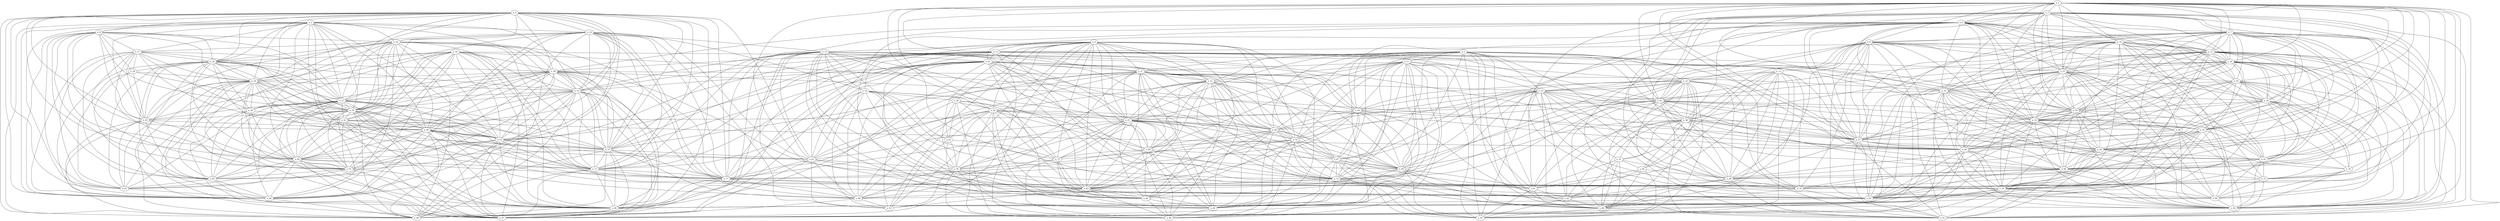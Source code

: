 graph grafoGeografico_100_30  {
n_0;
n_1;
n_2;
n_3;
n_4;
n_5;
n_6;
n_7;
n_8;
n_9;
n_10;
n_11;
n_12;
n_13;
n_14;
n_15;
n_16;
n_17;
n_18;
n_19;
n_20;
n_21;
n_22;
n_23;
n_24;
n_25;
n_26;
n_27;
n_28;
n_29;
n_30;
n_31;
n_32;
n_33;
n_34;
n_35;
n_36;
n_37;
n_38;
n_39;
n_40;
n_41;
n_42;
n_43;
n_44;
n_45;
n_46;
n_47;
n_48;
n_49;
n_50;
n_51;
n_52;
n_53;
n_54;
n_55;
n_56;
n_57;
n_58;
n_59;
n_60;
n_61;
n_62;
n_63;
n_64;
n_65;
n_66;
n_67;
n_68;
n_69;
n_70;
n_71;
n_72;
n_73;
n_74;
n_75;
n_76;
n_77;
n_78;
n_79;
n_80;
n_81;
n_82;
n_83;
n_84;
n_85;
n_86;
n_87;
n_88;
n_89;
n_90;
n_91;
n_92;
n_93;
n_94;
n_95;
n_96;
n_97;
n_98;
n_99;
n_0 -- n_2;
n_0 -- n_8;
n_0 -- n_14;
n_0 -- n_16;
n_0 -- n_20;
n_0 -- n_26;
n_0 -- n_29;
n_0 -- n_32;
n_0 -- n_37;
n_0 -- n_39;
n_0 -- n_45;
n_0 -- n_49;
n_0 -- n_53;
n_0 -- n_55;
n_0 -- n_61;
n_0 -- n_64;
n_0 -- n_71;
n_0 -- n_77;
n_0 -- n_87;
n_0 -- n_94;
n_0 -- n_96;
n_0 -- n_99;
n_1 -- n_5;
n_1 -- n_6;
n_1 -- n_7;
n_1 -- n_9;
n_1 -- n_10;
n_1 -- n_12;
n_1 -- n_21;
n_1 -- n_24;
n_1 -- n_25;
n_1 -- n_34;
n_1 -- n_35;
n_1 -- n_36;
n_1 -- n_43;
n_1 -- n_50;
n_1 -- n_52;
n_1 -- n_54;
n_1 -- n_57;
n_1 -- n_58;
n_1 -- n_62;
n_1 -- n_65;
n_1 -- n_66;
n_1 -- n_78;
n_1 -- n_79;
n_1 -- n_82;
n_1 -- n_91;
n_1 -- n_92;
n_2 -- n_8;
n_2 -- n_14;
n_2 -- n_16;
n_2 -- n_17;
n_2 -- n_20;
n_2 -- n_29;
n_2 -- n_32;
n_2 -- n_37;
n_2 -- n_39;
n_2 -- n_45;
n_2 -- n_49;
n_2 -- n_53;
n_2 -- n_55;
n_2 -- n_61;
n_2 -- n_64;
n_2 -- n_71;
n_2 -- n_87;
n_2 -- n_94;
n_2 -- n_99;
n_3 -- n_11;
n_3 -- n_23;
n_3 -- n_27;
n_3 -- n_31;
n_3 -- n_33;
n_3 -- n_43;
n_3 -- n_44;
n_3 -- n_46;
n_3 -- n_47;
n_3 -- n_48;
n_3 -- n_56;
n_3 -- n_57;
n_3 -- n_67;
n_3 -- n_68;
n_3 -- n_69;
n_3 -- n_72;
n_3 -- n_81;
n_3 -- n_84;
n_3 -- n_86;
n_3 -- n_90;
n_3 -- n_95;
n_4 -- n_15;
n_4 -- n_18;
n_4 -- n_22;
n_4 -- n_27;
n_4 -- n_30;
n_4 -- n_31;
n_4 -- n_42;
n_4 -- n_47;
n_4 -- n_48;
n_4 -- n_56;
n_4 -- n_60;
n_4 -- n_61;
n_4 -- n_63;
n_4 -- n_73;
n_4 -- n_76;
n_4 -- n_83;
n_4 -- n_88;
n_4 -- n_89;
n_4 -- n_90;
n_4 -- n_93;
n_4 -- n_98;
n_5 -- n_6;
n_5 -- n_7;
n_5 -- n_9;
n_5 -- n_10;
n_5 -- n_21;
n_5 -- n_24;
n_5 -- n_25;
n_5 -- n_43;
n_5 -- n_46;
n_5 -- n_50;
n_5 -- n_52;
n_5 -- n_54;
n_5 -- n_57;
n_5 -- n_58;
n_5 -- n_62;
n_5 -- n_66;
n_5 -- n_68;
n_5 -- n_79;
n_5 -- n_82;
n_5 -- n_91;
n_5 -- n_92;
n_6 -- n_7;
n_6 -- n_10;
n_6 -- n_12;
n_6 -- n_21;
n_6 -- n_24;
n_6 -- n_25;
n_6 -- n_26;
n_6 -- n_34;
n_6 -- n_35;
n_6 -- n_36;
n_6 -- n_38;
n_6 -- n_50;
n_6 -- n_52;
n_6 -- n_57;
n_6 -- n_62;
n_6 -- n_65;
n_6 -- n_78;
n_6 -- n_80;
n_6 -- n_82;
n_6 -- n_92;
n_6 -- n_96;
n_6 -- n_97;
n_7 -- n_9;
n_7 -- n_10;
n_7 -- n_21;
n_7 -- n_24;
n_7 -- n_25;
n_7 -- n_34;
n_7 -- n_35;
n_7 -- n_36;
n_7 -- n_50;
n_7 -- n_52;
n_7 -- n_54;
n_7 -- n_57;
n_7 -- n_58;
n_7 -- n_62;
n_7 -- n_65;
n_7 -- n_66;
n_7 -- n_74;
n_7 -- n_75;
n_7 -- n_78;
n_7 -- n_82;
n_7 -- n_92;
n_8 -- n_16;
n_8 -- n_17;
n_8 -- n_20;
n_8 -- n_28;
n_8 -- n_29;
n_8 -- n_37;
n_8 -- n_39;
n_8 -- n_45;
n_8 -- n_49;
n_8 -- n_64;
n_8 -- n_70;
n_8 -- n_85;
n_8 -- n_87;
n_8 -- n_94;
n_9 -- n_13;
n_9 -- n_21;
n_9 -- n_23;
n_9 -- n_24;
n_9 -- n_33;
n_9 -- n_43;
n_9 -- n_46;
n_9 -- n_52;
n_9 -- n_54;
n_9 -- n_57;
n_9 -- n_58;
n_9 -- n_66;
n_9 -- n_68;
n_9 -- n_79;
n_9 -- n_82;
n_9 -- n_86;
n_9 -- n_91;
n_10 -- n_12;
n_10 -- n_21;
n_10 -- n_24;
n_10 -- n_25;
n_10 -- n_34;
n_10 -- n_35;
n_10 -- n_36;
n_10 -- n_38;
n_10 -- n_50;
n_10 -- n_52;
n_10 -- n_57;
n_10 -- n_62;
n_10 -- n_65;
n_10 -- n_74;
n_10 -- n_75;
n_10 -- n_78;
n_10 -- n_80;
n_10 -- n_82;
n_10 -- n_92;
n_11 -- n_23;
n_11 -- n_27;
n_11 -- n_31;
n_11 -- n_33;
n_11 -- n_44;
n_11 -- n_47;
n_11 -- n_48;
n_11 -- n_56;
n_11 -- n_60;
n_11 -- n_67;
n_11 -- n_69;
n_11 -- n_72;
n_11 -- n_81;
n_11 -- n_83;
n_11 -- n_89;
n_11 -- n_90;
n_11 -- n_95;
n_11 -- n_98;
n_12 -- n_22;
n_12 -- n_25;
n_12 -- n_26;
n_12 -- n_32;
n_12 -- n_35;
n_12 -- n_43;
n_12 -- n_50;
n_12 -- n_52;
n_12 -- n_53;
n_12 -- n_55;
n_12 -- n_57;
n_12 -- n_65;
n_12 -- n_71;
n_12 -- n_77;
n_12 -- n_78;
n_12 -- n_82;
n_12 -- n_96;
n_12 -- n_97;
n_13 -- n_23;
n_13 -- n_33;
n_13 -- n_46;
n_13 -- n_51;
n_13 -- n_59;
n_13 -- n_68;
n_13 -- n_79;
n_13 -- n_81;
n_13 -- n_84;
n_13 -- n_86;
n_13 -- n_91;
n_13 -- n_95;
n_14 -- n_15;
n_14 -- n_16;
n_14 -- n_18;
n_14 -- n_29;
n_14 -- n_32;
n_14 -- n_39;
n_14 -- n_45;
n_14 -- n_49;
n_14 -- n_53;
n_14 -- n_55;
n_14 -- n_61;
n_14 -- n_71;
n_14 -- n_77;
n_14 -- n_88;
n_14 -- n_93;
n_14 -- n_94;
n_14 -- n_99;
n_15 -- n_18;
n_15 -- n_22;
n_15 -- n_27;
n_15 -- n_31;
n_15 -- n_32;
n_15 -- n_42;
n_15 -- n_44;
n_15 -- n_47;
n_15 -- n_48;
n_15 -- n_55;
n_15 -- n_60;
n_15 -- n_61;
n_15 -- n_69;
n_15 -- n_71;
n_15 -- n_72;
n_15 -- n_76;
n_15 -- n_77;
n_15 -- n_83;
n_15 -- n_88;
n_15 -- n_89;
n_15 -- n_90;
n_15 -- n_99;
n_16 -- n_17;
n_16 -- n_20;
n_16 -- n_26;
n_16 -- n_29;
n_16 -- n_32;
n_16 -- n_37;
n_16 -- n_39;
n_16 -- n_45;
n_16 -- n_49;
n_16 -- n_53;
n_16 -- n_55;
n_16 -- n_64;
n_16 -- n_71;
n_16 -- n_77;
n_16 -- n_87;
n_16 -- n_94;
n_16 -- n_96;
n_16 -- n_99;
n_17 -- n_20;
n_17 -- n_28;
n_17 -- n_29;
n_17 -- n_37;
n_17 -- n_39;
n_17 -- n_40;
n_17 -- n_41;
n_17 -- n_45;
n_17 -- n_64;
n_17 -- n_70;
n_17 -- n_85;
n_17 -- n_87;
n_17 -- n_94;
n_18 -- n_30;
n_18 -- n_42;
n_18 -- n_47;
n_18 -- n_61;
n_18 -- n_63;
n_18 -- n_73;
n_18 -- n_76;
n_18 -- n_83;
n_18 -- n_88;
n_18 -- n_93;
n_18 -- n_99;
n_19 -- n_20;
n_19 -- n_26;
n_19 -- n_29;
n_19 -- n_32;
n_19 -- n_35;
n_19 -- n_37;
n_19 -- n_39;
n_19 -- n_40;
n_19 -- n_41;
n_19 -- n_53;
n_19 -- n_64;
n_19 -- n_65;
n_19 -- n_70;
n_19 -- n_78;
n_19 -- n_85;
n_19 -- n_96;
n_19 -- n_97;
n_20 -- n_26;
n_20 -- n_28;
n_20 -- n_29;
n_20 -- n_32;
n_20 -- n_37;
n_20 -- n_39;
n_20 -- n_40;
n_20 -- n_41;
n_20 -- n_45;
n_20 -- n_49;
n_20 -- n_53;
n_20 -- n_64;
n_20 -- n_70;
n_20 -- n_85;
n_20 -- n_87;
n_20 -- n_94;
n_20 -- n_97;
n_21 -- n_24;
n_21 -- n_25;
n_21 -- n_34;
n_21 -- n_35;
n_21 -- n_36;
n_21 -- n_43;
n_21 -- n_50;
n_21 -- n_52;
n_21 -- n_54;
n_21 -- n_57;
n_21 -- n_58;
n_21 -- n_62;
n_21 -- n_65;
n_21 -- n_66;
n_21 -- n_78;
n_21 -- n_79;
n_21 -- n_82;
n_21 -- n_91;
n_21 -- n_92;
n_22 -- n_27;
n_22 -- n_31;
n_22 -- n_32;
n_22 -- n_44;
n_22 -- n_47;
n_22 -- n_48;
n_22 -- n_53;
n_22 -- n_55;
n_22 -- n_61;
n_22 -- n_69;
n_22 -- n_71;
n_22 -- n_72;
n_22 -- n_77;
n_22 -- n_82;
n_22 -- n_83;
n_22 -- n_88;
n_22 -- n_96;
n_23 -- n_33;
n_23 -- n_43;
n_23 -- n_44;
n_23 -- n_46;
n_23 -- n_51;
n_23 -- n_59;
n_23 -- n_67;
n_23 -- n_68;
n_23 -- n_69;
n_23 -- n_72;
n_23 -- n_79;
n_23 -- n_81;
n_23 -- n_84;
n_23 -- n_86;
n_23 -- n_91;
n_23 -- n_95;
n_24 -- n_25;
n_24 -- n_36;
n_24 -- n_43;
n_24 -- n_46;
n_24 -- n_50;
n_24 -- n_52;
n_24 -- n_54;
n_24 -- n_57;
n_24 -- n_58;
n_24 -- n_62;
n_24 -- n_66;
n_24 -- n_68;
n_24 -- n_79;
n_24 -- n_82;
n_24 -- n_91;
n_24 -- n_92;
n_25 -- n_34;
n_25 -- n_35;
n_25 -- n_36;
n_25 -- n_38;
n_25 -- n_50;
n_25 -- n_52;
n_25 -- n_57;
n_25 -- n_58;
n_25 -- n_62;
n_25 -- n_65;
n_25 -- n_66;
n_25 -- n_78;
n_25 -- n_80;
n_25 -- n_82;
n_25 -- n_92;
n_25 -- n_96;
n_25 -- n_97;
n_26 -- n_29;
n_26 -- n_32;
n_26 -- n_35;
n_26 -- n_37;
n_26 -- n_39;
n_26 -- n_40;
n_26 -- n_41;
n_26 -- n_49;
n_26 -- n_53;
n_26 -- n_55;
n_26 -- n_64;
n_26 -- n_65;
n_26 -- n_70;
n_26 -- n_71;
n_26 -- n_77;
n_26 -- n_78;
n_26 -- n_85;
n_26 -- n_96;
n_26 -- n_97;
n_27 -- n_31;
n_27 -- n_44;
n_27 -- n_47;
n_27 -- n_48;
n_27 -- n_55;
n_27 -- n_56;
n_27 -- n_60;
n_27 -- n_61;
n_27 -- n_67;
n_27 -- n_69;
n_27 -- n_71;
n_27 -- n_72;
n_27 -- n_77;
n_27 -- n_82;
n_27 -- n_83;
n_27 -- n_88;
n_27 -- n_90;
n_28 -- n_29;
n_28 -- n_39;
n_28 -- n_45;
n_28 -- n_85;
n_28 -- n_87;
n_29 -- n_32;
n_29 -- n_37;
n_29 -- n_39;
n_29 -- n_40;
n_29 -- n_41;
n_29 -- n_45;
n_29 -- n_49;
n_29 -- n_53;
n_29 -- n_55;
n_29 -- n_64;
n_29 -- n_70;
n_29 -- n_85;
n_29 -- n_87;
n_29 -- n_94;
n_29 -- n_96;
n_29 -- n_97;
n_29 -- n_99;
n_30 -- n_42;
n_30 -- n_60;
n_30 -- n_63;
n_30 -- n_73;
n_30 -- n_76;
n_30 -- n_89;
n_30 -- n_93;
n_30 -- n_98;
n_31 -- n_33;
n_31 -- n_42;
n_31 -- n_44;
n_31 -- n_47;
n_31 -- n_48;
n_31 -- n_56;
n_31 -- n_60;
n_31 -- n_67;
n_31 -- n_69;
n_31 -- n_72;
n_31 -- n_73;
n_31 -- n_76;
n_31 -- n_83;
n_31 -- n_88;
n_31 -- n_89;
n_31 -- n_90;
n_31 -- n_98;
n_32 -- n_37;
n_32 -- n_39;
n_32 -- n_49;
n_32 -- n_53;
n_32 -- n_55;
n_32 -- n_64;
n_32 -- n_70;
n_32 -- n_71;
n_32 -- n_77;
n_32 -- n_94;
n_32 -- n_96;
n_32 -- n_97;
n_32 -- n_99;
n_33 -- n_43;
n_33 -- n_44;
n_33 -- n_46;
n_33 -- n_48;
n_33 -- n_51;
n_33 -- n_56;
n_33 -- n_57;
n_33 -- n_67;
n_33 -- n_68;
n_33 -- n_69;
n_33 -- n_72;
n_33 -- n_81;
n_33 -- n_84;
n_33 -- n_86;
n_33 -- n_91;
n_33 -- n_95;
n_34 -- n_35;
n_34 -- n_36;
n_34 -- n_38;
n_34 -- n_50;
n_34 -- n_52;
n_34 -- n_62;
n_34 -- n_65;
n_34 -- n_74;
n_34 -- n_75;
n_34 -- n_78;
n_34 -- n_80;
n_34 -- n_92;
n_35 -- n_36;
n_35 -- n_38;
n_35 -- n_41;
n_35 -- n_50;
n_35 -- n_52;
n_35 -- n_62;
n_35 -- n_65;
n_35 -- n_75;
n_35 -- n_78;
n_35 -- n_80;
n_35 -- n_82;
n_35 -- n_92;
n_35 -- n_96;
n_35 -- n_97;
n_36 -- n_38;
n_36 -- n_50;
n_36 -- n_52;
n_36 -- n_62;
n_36 -- n_65;
n_36 -- n_74;
n_36 -- n_75;
n_36 -- n_78;
n_36 -- n_80;
n_36 -- n_92;
n_37 -- n_39;
n_37 -- n_40;
n_37 -- n_41;
n_37 -- n_45;
n_37 -- n_49;
n_37 -- n_53;
n_37 -- n_55;
n_37 -- n_64;
n_37 -- n_70;
n_37 -- n_71;
n_37 -- n_85;
n_37 -- n_87;
n_37 -- n_94;
n_37 -- n_96;
n_37 -- n_97;
n_38 -- n_65;
n_38 -- n_74;
n_38 -- n_75;
n_38 -- n_78;
n_38 -- n_80;
n_38 -- n_92;
n_39 -- n_41;
n_39 -- n_45;
n_39 -- n_49;
n_39 -- n_53;
n_39 -- n_55;
n_39 -- n_64;
n_39 -- n_70;
n_39 -- n_71;
n_39 -- n_85;
n_39 -- n_87;
n_39 -- n_94;
n_39 -- n_96;
n_39 -- n_97;
n_39 -- n_99;
n_40 -- n_41;
n_40 -- n_64;
n_40 -- n_70;
n_40 -- n_85;
n_40 -- n_97;
n_41 -- n_53;
n_41 -- n_64;
n_41 -- n_65;
n_41 -- n_70;
n_41 -- n_78;
n_41 -- n_85;
n_41 -- n_96;
n_41 -- n_97;
n_42 -- n_47;
n_42 -- n_48;
n_42 -- n_56;
n_42 -- n_60;
n_42 -- n_61;
n_42 -- n_63;
n_42 -- n_73;
n_42 -- n_76;
n_42 -- n_83;
n_42 -- n_88;
n_42 -- n_89;
n_42 -- n_90;
n_42 -- n_93;
n_42 -- n_98;
n_43 -- n_44;
n_43 -- n_46;
n_43 -- n_48;
n_43 -- n_50;
n_43 -- n_52;
n_43 -- n_54;
n_43 -- n_57;
n_43 -- n_58;
n_43 -- n_66;
n_43 -- n_68;
n_43 -- n_69;
n_43 -- n_72;
n_43 -- n_79;
n_43 -- n_82;
n_43 -- n_86;
n_43 -- n_91;
n_44 -- n_47;
n_44 -- n_48;
n_44 -- n_56;
n_44 -- n_57;
n_44 -- n_67;
n_44 -- n_69;
n_44 -- n_72;
n_44 -- n_77;
n_44 -- n_82;
n_44 -- n_83;
n_44 -- n_90;
n_45 -- n_49;
n_45 -- n_64;
n_45 -- n_85;
n_45 -- n_87;
n_45 -- n_94;
n_45 -- n_99;
n_46 -- n_51;
n_46 -- n_54;
n_46 -- n_57;
n_46 -- n_58;
n_46 -- n_59;
n_46 -- n_66;
n_46 -- n_68;
n_46 -- n_69;
n_46 -- n_79;
n_46 -- n_81;
n_46 -- n_84;
n_46 -- n_86;
n_46 -- n_91;
n_47 -- n_48;
n_47 -- n_56;
n_47 -- n_60;
n_47 -- n_61;
n_47 -- n_67;
n_47 -- n_69;
n_47 -- n_72;
n_47 -- n_73;
n_47 -- n_76;
n_47 -- n_77;
n_47 -- n_83;
n_47 -- n_88;
n_47 -- n_89;
n_47 -- n_90;
n_47 -- n_98;
n_48 -- n_56;
n_48 -- n_60;
n_48 -- n_67;
n_48 -- n_69;
n_48 -- n_72;
n_48 -- n_77;
n_48 -- n_83;
n_48 -- n_89;
n_48 -- n_90;
n_48 -- n_98;
n_49 -- n_53;
n_49 -- n_55;
n_49 -- n_61;
n_49 -- n_64;
n_49 -- n_70;
n_49 -- n_71;
n_49 -- n_77;
n_49 -- n_88;
n_49 -- n_94;
n_49 -- n_96;
n_49 -- n_97;
n_49 -- n_99;
n_50 -- n_52;
n_50 -- n_54;
n_50 -- n_57;
n_50 -- n_58;
n_50 -- n_62;
n_50 -- n_65;
n_50 -- n_66;
n_50 -- n_78;
n_50 -- n_80;
n_50 -- n_82;
n_50 -- n_92;
n_51 -- n_59;
n_51 -- n_68;
n_51 -- n_81;
n_51 -- n_84;
n_51 -- n_86;
n_51 -- n_95;
n_52 -- n_54;
n_52 -- n_57;
n_52 -- n_58;
n_52 -- n_62;
n_52 -- n_65;
n_52 -- n_66;
n_52 -- n_78;
n_52 -- n_82;
n_52 -- n_91;
n_52 -- n_92;
n_53 -- n_55;
n_53 -- n_64;
n_53 -- n_70;
n_53 -- n_71;
n_53 -- n_77;
n_53 -- n_94;
n_53 -- n_96;
n_53 -- n_97;
n_53 -- n_99;
n_54 -- n_57;
n_54 -- n_58;
n_54 -- n_62;
n_54 -- n_66;
n_54 -- n_68;
n_54 -- n_79;
n_54 -- n_82;
n_54 -- n_86;
n_54 -- n_91;
n_55 -- n_61;
n_55 -- n_64;
n_55 -- n_71;
n_55 -- n_77;
n_55 -- n_88;
n_55 -- n_94;
n_55 -- n_96;
n_55 -- n_97;
n_55 -- n_99;
n_56 -- n_60;
n_56 -- n_67;
n_56 -- n_69;
n_56 -- n_72;
n_56 -- n_73;
n_56 -- n_83;
n_56 -- n_89;
n_56 -- n_90;
n_56 -- n_95;
n_56 -- n_98;
n_57 -- n_58;
n_57 -- n_65;
n_57 -- n_66;
n_57 -- n_68;
n_57 -- n_82;
n_57 -- n_91;
n_58 -- n_62;
n_58 -- n_66;
n_58 -- n_68;
n_58 -- n_79;
n_58 -- n_82;
n_58 -- n_91;
n_58 -- n_92;
n_59 -- n_68;
n_59 -- n_81;
n_59 -- n_84;
n_59 -- n_86;
n_59 -- n_95;
n_60 -- n_67;
n_60 -- n_72;
n_60 -- n_73;
n_60 -- n_76;
n_60 -- n_83;
n_60 -- n_89;
n_60 -- n_90;
n_60 -- n_98;
n_61 -- n_76;
n_61 -- n_77;
n_61 -- n_83;
n_61 -- n_88;
n_61 -- n_93;
n_61 -- n_99;
n_62 -- n_66;
n_62 -- n_74;
n_62 -- n_75;
n_62 -- n_78;
n_62 -- n_80;
n_62 -- n_92;
n_63 -- n_73;
n_63 -- n_76;
n_63 -- n_89;
n_63 -- n_93;
n_64 -- n_70;
n_64 -- n_71;
n_64 -- n_77;
n_64 -- n_85;
n_64 -- n_87;
n_64 -- n_94;
n_64 -- n_96;
n_64 -- n_97;
n_64 -- n_99;
n_65 -- n_78;
n_65 -- n_80;
n_65 -- n_82;
n_65 -- n_92;
n_65 -- n_96;
n_65 -- n_97;
n_66 -- n_68;
n_66 -- n_79;
n_66 -- n_82;
n_66 -- n_91;
n_66 -- n_92;
n_67 -- n_69;
n_67 -- n_72;
n_67 -- n_81;
n_67 -- n_84;
n_67 -- n_86;
n_67 -- n_90;
n_67 -- n_95;
n_67 -- n_98;
n_68 -- n_79;
n_68 -- n_84;
n_68 -- n_86;
n_68 -- n_91;
n_69 -- n_72;
n_69 -- n_81;
n_69 -- n_84;
n_69 -- n_86;
n_69 -- n_90;
n_69 -- n_95;
n_70 -- n_85;
n_70 -- n_87;
n_70 -- n_96;
n_70 -- n_97;
n_71 -- n_77;
n_71 -- n_82;
n_71 -- n_96;
n_71 -- n_97;
n_71 -- n_99;
n_72 -- n_81;
n_72 -- n_83;
n_72 -- n_86;
n_72 -- n_90;
n_72 -- n_95;
n_73 -- n_76;
n_73 -- n_83;
n_73 -- n_89;
n_73 -- n_90;
n_73 -- n_98;
n_74 -- n_75;
n_74 -- n_80;
n_74 -- n_92;
n_75 -- n_78;
n_75 -- n_80;
n_75 -- n_92;
n_76 -- n_83;
n_76 -- n_88;
n_76 -- n_89;
n_76 -- n_90;
n_76 -- n_93;
n_76 -- n_98;
n_77 -- n_82;
n_77 -- n_83;
n_77 -- n_88;
n_77 -- n_96;
n_77 -- n_99;
n_78 -- n_80;
n_78 -- n_82;
n_78 -- n_92;
n_78 -- n_96;
n_78 -- n_97;
n_79 -- n_86;
n_79 -- n_91;
n_80 -- n_92;
n_81 -- n_84;
n_81 -- n_86;
n_81 -- n_95;
n_82 -- n_96;
n_83 -- n_88;
n_83 -- n_89;
n_83 -- n_90;
n_83 -- n_93;
n_83 -- n_98;
n_84 -- n_86;
n_84 -- n_95;
n_85 -- n_87;
n_85 -- n_94;
n_85 -- n_97;
n_86 -- n_91;
n_86 -- n_95;
n_87 -- n_94;
n_88 -- n_93;
n_88 -- n_99;
n_89 -- n_90;
n_89 -- n_98;
n_90 -- n_98;
n_94 -- n_99;
n_96 -- n_97;
n_96 -- n_99;
}